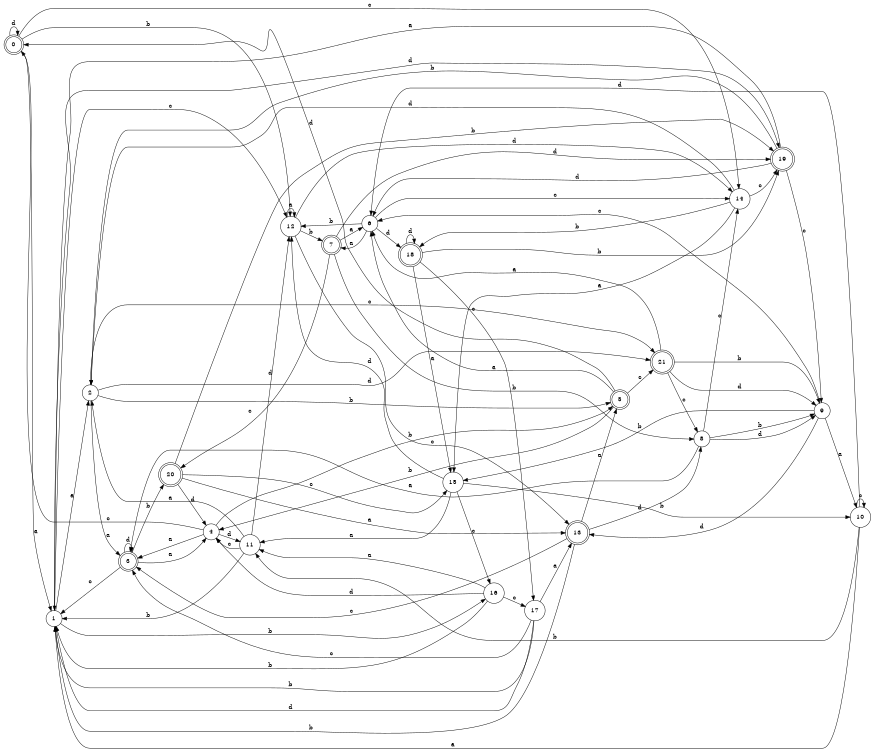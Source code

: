digraph n18_6 {
__start0 [label="" shape="none"];

rankdir=LR;
size="8,5";

s0 [style="rounded,filled", color="black", fillcolor="white" shape="doublecircle", label="0"];
s1 [style="filled", color="black", fillcolor="white" shape="circle", label="1"];
s2 [style="filled", color="black", fillcolor="white" shape="circle", label="2"];
s3 [style="rounded,filled", color="black", fillcolor="white" shape="doublecircle", label="3"];
s4 [style="filled", color="black", fillcolor="white" shape="circle", label="4"];
s5 [style="rounded,filled", color="black", fillcolor="white" shape="doublecircle", label="5"];
s6 [style="filled", color="black", fillcolor="white" shape="circle", label="6"];
s7 [style="rounded,filled", color="black", fillcolor="white" shape="doublecircle", label="7"];
s8 [style="filled", color="black", fillcolor="white" shape="circle", label="8"];
s9 [style="filled", color="black", fillcolor="white" shape="circle", label="9"];
s10 [style="filled", color="black", fillcolor="white" shape="circle", label="10"];
s11 [style="filled", color="black", fillcolor="white" shape="circle", label="11"];
s12 [style="filled", color="black", fillcolor="white" shape="circle", label="12"];
s13 [style="rounded,filled", color="black", fillcolor="white" shape="doublecircle", label="13"];
s14 [style="filled", color="black", fillcolor="white" shape="circle", label="14"];
s15 [style="filled", color="black", fillcolor="white" shape="circle", label="15"];
s16 [style="filled", color="black", fillcolor="white" shape="circle", label="16"];
s17 [style="filled", color="black", fillcolor="white" shape="circle", label="17"];
s18 [style="rounded,filled", color="black", fillcolor="white" shape="doublecircle", label="18"];
s19 [style="rounded,filled", color="black", fillcolor="white" shape="doublecircle", label="19"];
s20 [style="rounded,filled", color="black", fillcolor="white" shape="doublecircle", label="20"];
s21 [style="rounded,filled", color="black", fillcolor="white" shape="doublecircle", label="21"];
s0 -> s1 [label="a"];
s0 -> s12 [label="b"];
s0 -> s14 [label="c"];
s0 -> s0 [label="d"];
s1 -> s2 [label="a"];
s1 -> s16 [label="b"];
s1 -> s12 [label="c"];
s1 -> s19 [label="d"];
s2 -> s3 [label="a"];
s2 -> s5 [label="b"];
s2 -> s21 [label="c"];
s2 -> s21 [label="d"];
s3 -> s4 [label="a"];
s3 -> s20 [label="b"];
s3 -> s1 [label="c"];
s3 -> s3 [label="d"];
s4 -> s3 [label="a"];
s4 -> s5 [label="b"];
s4 -> s0 [label="c"];
s4 -> s11 [label="d"];
s5 -> s6 [label="a"];
s5 -> s4 [label="b"];
s5 -> s21 [label="c"];
s5 -> s0 [label="d"];
s6 -> s7 [label="a"];
s6 -> s12 [label="b"];
s6 -> s14 [label="c"];
s6 -> s18 [label="d"];
s7 -> s6 [label="a"];
s7 -> s8 [label="b"];
s7 -> s20 [label="c"];
s7 -> s19 [label="d"];
s8 -> s3 [label="a"];
s8 -> s9 [label="b"];
s8 -> s14 [label="c"];
s8 -> s9 [label="d"];
s9 -> s10 [label="a"];
s9 -> s15 [label="b"];
s9 -> s6 [label="c"];
s9 -> s13 [label="d"];
s10 -> s1 [label="a"];
s10 -> s11 [label="b"];
s10 -> s10 [label="c"];
s10 -> s6 [label="d"];
s11 -> s2 [label="a"];
s11 -> s1 [label="b"];
s11 -> s4 [label="c"];
s11 -> s12 [label="d"];
s12 -> s12 [label="a"];
s12 -> s7 [label="b"];
s12 -> s13 [label="c"];
s12 -> s14 [label="d"];
s13 -> s5 [label="a"];
s13 -> s1 [label="b"];
s13 -> s3 [label="c"];
s13 -> s8 [label="d"];
s14 -> s15 [label="a"];
s14 -> s18 [label="b"];
s14 -> s19 [label="c"];
s14 -> s2 [label="d"];
s15 -> s11 [label="a"];
s15 -> s10 [label="b"];
s15 -> s16 [label="c"];
s15 -> s12 [label="d"];
s16 -> s11 [label="a"];
s16 -> s1 [label="b"];
s16 -> s17 [label="c"];
s16 -> s4 [label="d"];
s17 -> s13 [label="a"];
s17 -> s1 [label="b"];
s17 -> s3 [label="c"];
s17 -> s1 [label="d"];
s18 -> s15 [label="a"];
s18 -> s19 [label="b"];
s18 -> s17 [label="c"];
s18 -> s18 [label="d"];
s19 -> s1 [label="a"];
s19 -> s2 [label="b"];
s19 -> s9 [label="c"];
s19 -> s6 [label="d"];
s20 -> s13 [label="a"];
s20 -> s19 [label="b"];
s20 -> s15 [label="c"];
s20 -> s4 [label="d"];
s21 -> s6 [label="a"];
s21 -> s9 [label="b"];
s21 -> s8 [label="c"];
s21 -> s9 [label="d"];

}